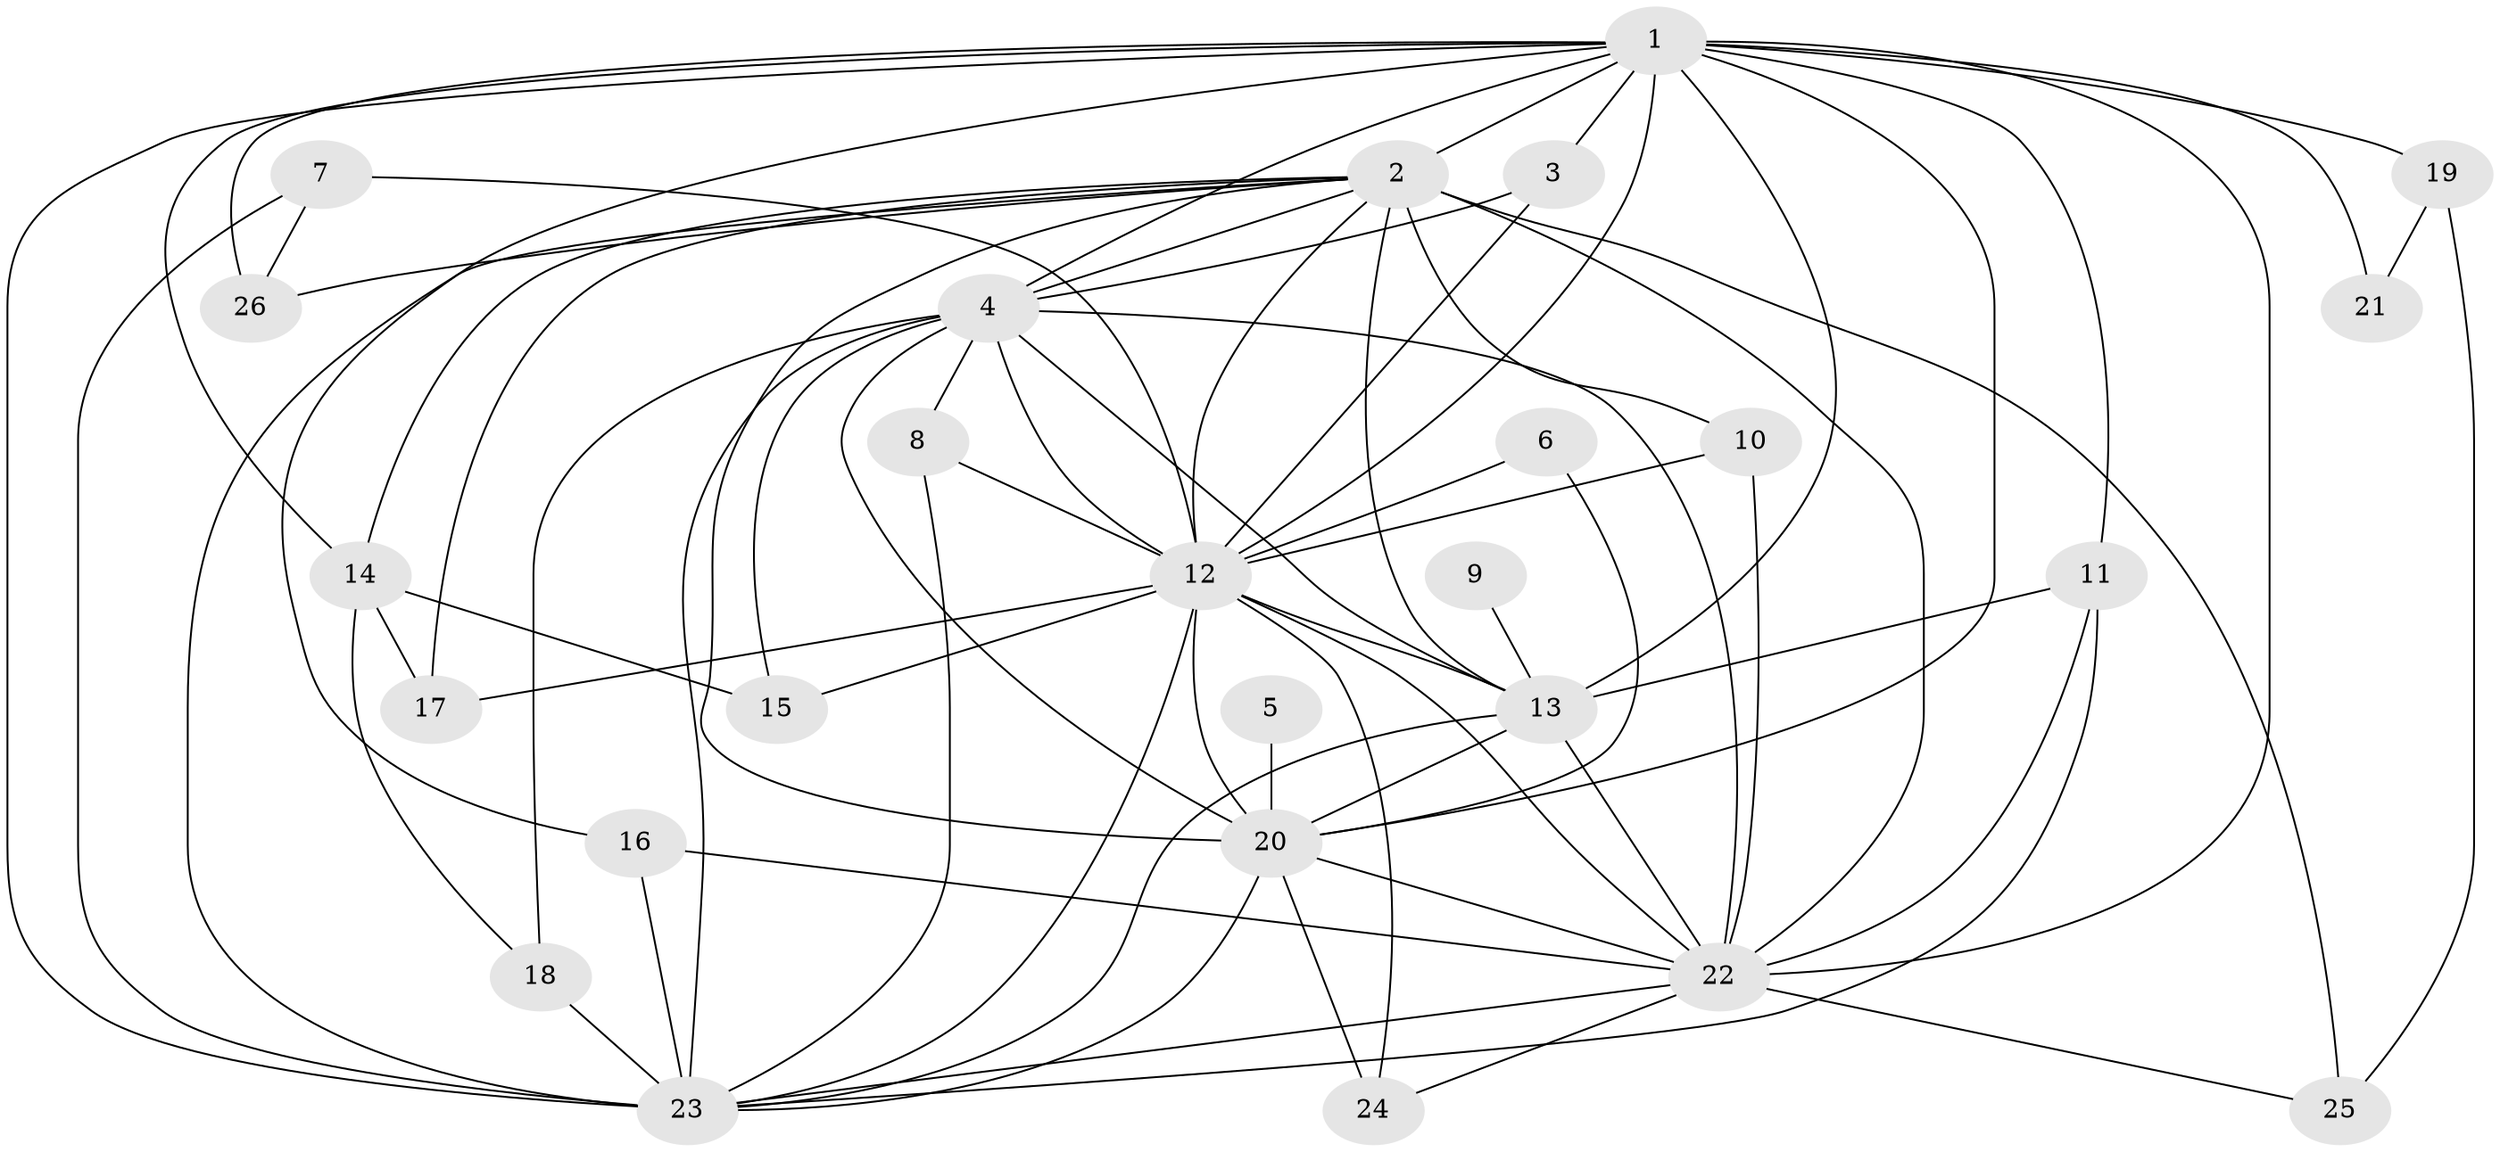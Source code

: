 // original degree distribution, {14: 0.0392156862745098, 15: 0.0392156862745098, 16: 0.058823529411764705, 17: 0.0196078431372549, 19: 0.0196078431372549, 10: 0.0196078431372549, 4: 0.058823529411764705, 2: 0.5098039215686274, 3: 0.21568627450980393, 5: 0.0196078431372549}
// Generated by graph-tools (version 1.1) at 2025/01/03/09/25 03:01:26]
// undirected, 26 vertices, 73 edges
graph export_dot {
graph [start="1"]
  node [color=gray90,style=filled];
  1;
  2;
  3;
  4;
  5;
  6;
  7;
  8;
  9;
  10;
  11;
  12;
  13;
  14;
  15;
  16;
  17;
  18;
  19;
  20;
  21;
  22;
  23;
  24;
  25;
  26;
  1 -- 2 [weight=3.0];
  1 -- 3 [weight=1.0];
  1 -- 4 [weight=3.0];
  1 -- 11 [weight=1.0];
  1 -- 12 [weight=2.0];
  1 -- 13 [weight=2.0];
  1 -- 14 [weight=1.0];
  1 -- 16 [weight=1.0];
  1 -- 19 [weight=2.0];
  1 -- 20 [weight=3.0];
  1 -- 21 [weight=1.0];
  1 -- 22 [weight=4.0];
  1 -- 23 [weight=3.0];
  1 -- 26 [weight=1.0];
  2 -- 4 [weight=1.0];
  2 -- 10 [weight=1.0];
  2 -- 12 [weight=1.0];
  2 -- 13 [weight=1.0];
  2 -- 14 [weight=1.0];
  2 -- 17 [weight=1.0];
  2 -- 20 [weight=1.0];
  2 -- 22 [weight=3.0];
  2 -- 23 [weight=1.0];
  2 -- 25 [weight=1.0];
  2 -- 26 [weight=1.0];
  3 -- 4 [weight=1.0];
  3 -- 12 [weight=1.0];
  4 -- 8 [weight=1.0];
  4 -- 12 [weight=1.0];
  4 -- 13 [weight=2.0];
  4 -- 15 [weight=1.0];
  4 -- 18 [weight=1.0];
  4 -- 20 [weight=1.0];
  4 -- 22 [weight=2.0];
  4 -- 23 [weight=1.0];
  5 -- 20 [weight=1.0];
  6 -- 12 [weight=1.0];
  6 -- 20 [weight=1.0];
  7 -- 12 [weight=1.0];
  7 -- 23 [weight=1.0];
  7 -- 26 [weight=1.0];
  8 -- 12 [weight=1.0];
  8 -- 23 [weight=1.0];
  9 -- 13 [weight=1.0];
  10 -- 12 [weight=1.0];
  10 -- 22 [weight=1.0];
  11 -- 13 [weight=1.0];
  11 -- 22 [weight=1.0];
  11 -- 23 [weight=1.0];
  12 -- 13 [weight=2.0];
  12 -- 15 [weight=1.0];
  12 -- 17 [weight=1.0];
  12 -- 20 [weight=2.0];
  12 -- 22 [weight=2.0];
  12 -- 23 [weight=1.0];
  12 -- 24 [weight=1.0];
  13 -- 20 [weight=2.0];
  13 -- 22 [weight=2.0];
  13 -- 23 [weight=1.0];
  14 -- 15 [weight=1.0];
  14 -- 17 [weight=1.0];
  14 -- 18 [weight=1.0];
  16 -- 22 [weight=1.0];
  16 -- 23 [weight=1.0];
  18 -- 23 [weight=2.0];
  19 -- 21 [weight=1.0];
  19 -- 25 [weight=1.0];
  20 -- 22 [weight=2.0];
  20 -- 23 [weight=1.0];
  20 -- 24 [weight=1.0];
  22 -- 23 [weight=2.0];
  22 -- 24 [weight=1.0];
  22 -- 25 [weight=1.0];
}

